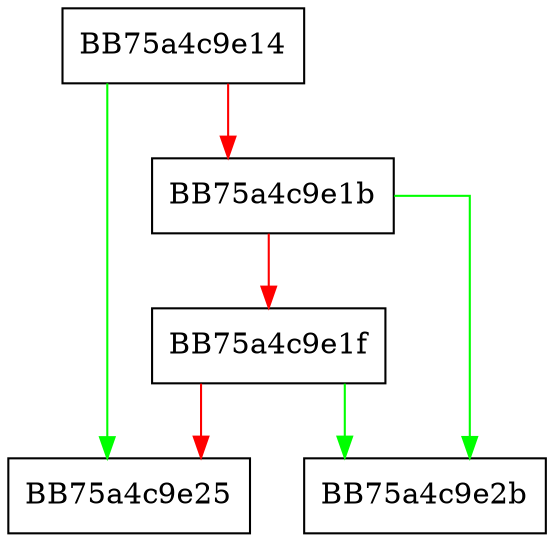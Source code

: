 digraph bCheckZeroString {
  node [shape="box"];
  graph [splines=ortho];
  BB75a4c9e14 -> BB75a4c9e25 [color="green"];
  BB75a4c9e14 -> BB75a4c9e1b [color="red"];
  BB75a4c9e1b -> BB75a4c9e2b [color="green"];
  BB75a4c9e1b -> BB75a4c9e1f [color="red"];
  BB75a4c9e1f -> BB75a4c9e2b [color="green"];
  BB75a4c9e1f -> BB75a4c9e25 [color="red"];
}